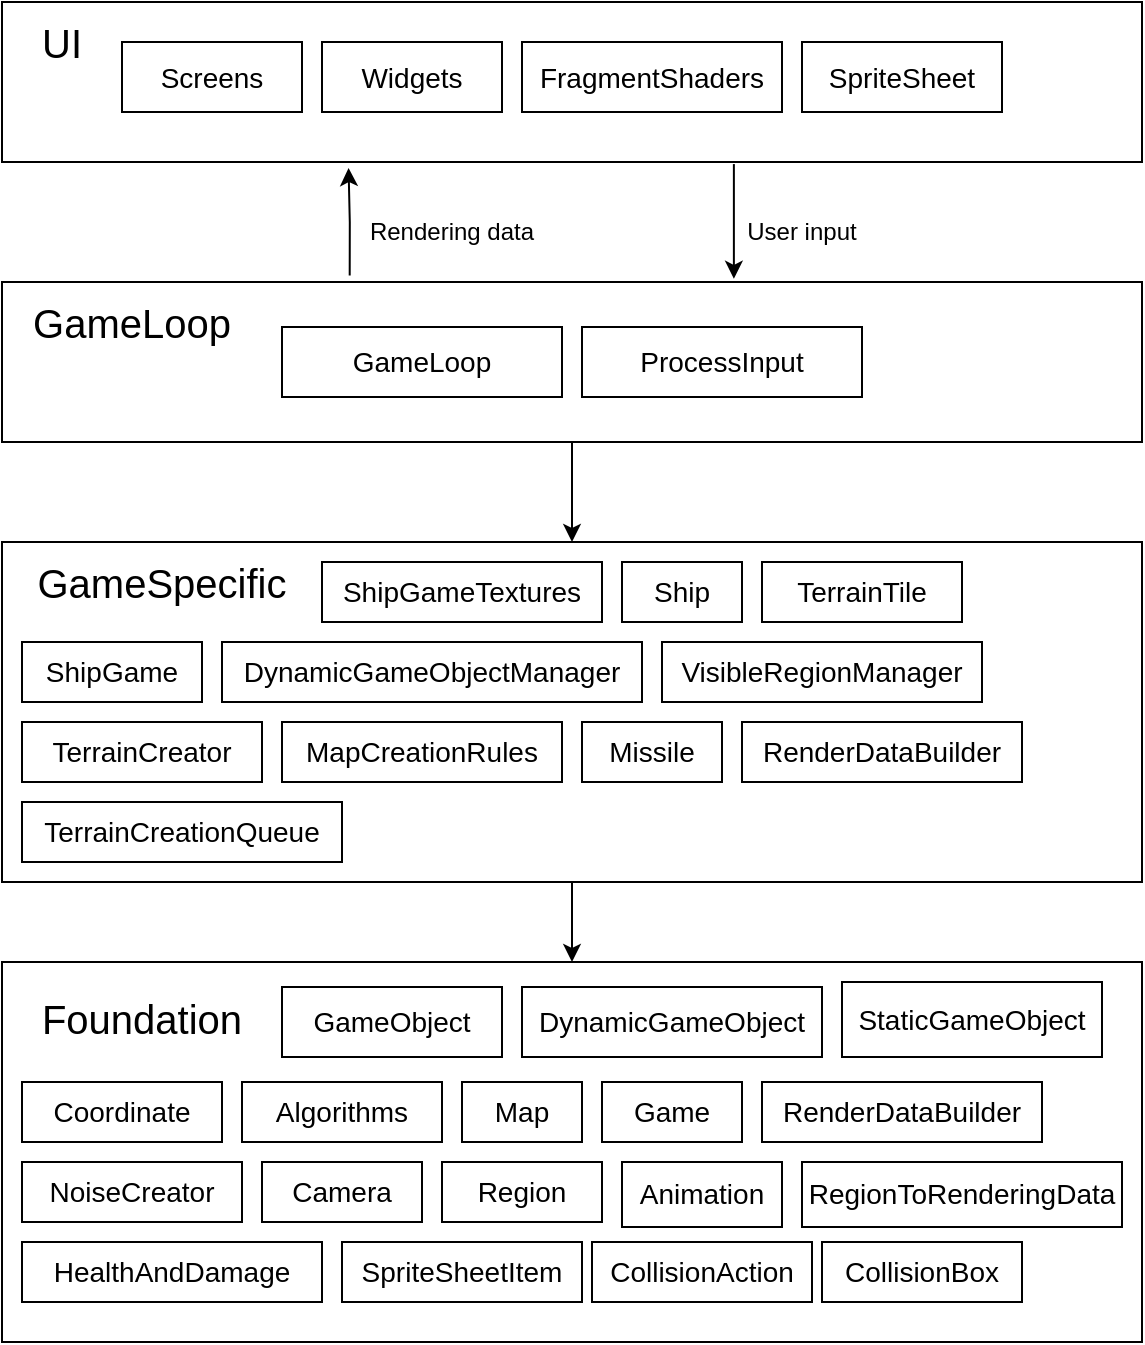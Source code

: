 <mxfile version="22.1.11" type="device">
  <diagram name="Page-1" id="yeNbnS1fe-diHzpEonQ5">
    <mxGraphModel dx="1122" dy="753" grid="1" gridSize="10" guides="1" tooltips="1" connect="1" arrows="1" fold="1" page="1" pageScale="1" pageWidth="827" pageHeight="1169" math="0" shadow="0">
      <root>
        <mxCell id="0" />
        <mxCell id="1" parent="0" />
        <mxCell id="tV-kY4EEq9-toIPVNdlh-13" style="edgeStyle=orthogonalEdgeStyle;rounded=0;orthogonalLoop=1;jettySize=auto;html=1;exitX=0.305;exitY=-0.04;exitDx=0;exitDy=0;exitPerimeter=0;entryX=0.304;entryY=1.038;entryDx=0;entryDy=0;entryPerimeter=0;" parent="1" source="tV-kY4EEq9-toIPVNdlh-10" target="tV-kY4EEq9-toIPVNdlh-9" edge="1">
          <mxGeometry relative="1" as="geometry">
            <mxPoint x="700" y="170" as="targetPoint" />
          </mxGeometry>
        </mxCell>
        <mxCell id="tV-kY4EEq9-toIPVNdlh-9" value="" style="rounded=0;whiteSpace=wrap;html=1;" parent="1" vertex="1">
          <mxGeometry x="160" y="70" width="570" height="80" as="geometry" />
        </mxCell>
        <mxCell id="tV-kY4EEq9-toIPVNdlh-14" style="edgeStyle=orthogonalEdgeStyle;rounded=0;orthogonalLoop=1;jettySize=auto;html=1;" parent="1" source="tV-kY4EEq9-toIPVNdlh-10" target="tV-kY4EEq9-toIPVNdlh-11" edge="1">
          <mxGeometry relative="1" as="geometry" />
        </mxCell>
        <mxCell id="tV-kY4EEq9-toIPVNdlh-10" value="" style="rounded=0;whiteSpace=wrap;html=1;" parent="1" vertex="1">
          <mxGeometry x="160" y="210" width="570" height="80" as="geometry" />
        </mxCell>
        <mxCell id="tV-kY4EEq9-toIPVNdlh-15" style="edgeStyle=orthogonalEdgeStyle;rounded=0;orthogonalLoop=1;jettySize=auto;html=1;" parent="1" source="tV-kY4EEq9-toIPVNdlh-11" target="tV-kY4EEq9-toIPVNdlh-12" edge="1">
          <mxGeometry relative="1" as="geometry" />
        </mxCell>
        <mxCell id="tV-kY4EEq9-toIPVNdlh-11" value="" style="rounded=0;whiteSpace=wrap;html=1;" parent="1" vertex="1">
          <mxGeometry x="160" y="340" width="570" height="170" as="geometry" />
        </mxCell>
        <mxCell id="tV-kY4EEq9-toIPVNdlh-12" value="" style="rounded=0;whiteSpace=wrap;html=1;" parent="1" vertex="1">
          <mxGeometry x="160" y="550" width="570" height="190" as="geometry" />
        </mxCell>
        <mxCell id="tV-kY4EEq9-toIPVNdlh-16" value="UI" style="text;html=1;strokeColor=none;fillColor=none;align=center;verticalAlign=middle;whiteSpace=wrap;rounded=0;fontSize=20;" parent="1" vertex="1">
          <mxGeometry x="160" y="70" width="60" height="40" as="geometry" />
        </mxCell>
        <mxCell id="tV-kY4EEq9-toIPVNdlh-19" value="GameLoop" style="text;html=1;strokeColor=none;fillColor=none;align=center;verticalAlign=middle;whiteSpace=wrap;rounded=0;fontSize=20;" parent="1" vertex="1">
          <mxGeometry x="160" y="210" width="130" height="40" as="geometry" />
        </mxCell>
        <mxCell id="tV-kY4EEq9-toIPVNdlh-21" value="GameSpecific" style="text;html=1;strokeColor=none;fillColor=none;align=center;verticalAlign=middle;whiteSpace=wrap;rounded=0;fontSize=20;" parent="1" vertex="1">
          <mxGeometry x="160" y="340" width="160" height="40" as="geometry" />
        </mxCell>
        <mxCell id="tV-kY4EEq9-toIPVNdlh-22" value="Foundation" style="text;html=1;strokeColor=none;fillColor=none;align=center;verticalAlign=middle;whiteSpace=wrap;rounded=0;fontSize=20;" parent="1" vertex="1">
          <mxGeometry x="160" y="557.5" width="140" height="40" as="geometry" />
        </mxCell>
        <mxCell id="tV-kY4EEq9-toIPVNdlh-24" value="&lt;font style=&quot;font-size: 14px;&quot;&gt;Ship&lt;/font&gt;" style="rounded=0;whiteSpace=wrap;html=1;" parent="1" vertex="1">
          <mxGeometry x="470" y="350" width="60" height="30" as="geometry" />
        </mxCell>
        <mxCell id="tV-kY4EEq9-toIPVNdlh-25" value="&lt;font style=&quot;font-size: 14px;&quot;&gt;TerrainTile&lt;/font&gt;" style="rounded=0;whiteSpace=wrap;html=1;" parent="1" vertex="1">
          <mxGeometry x="540" y="350" width="100" height="30" as="geometry" />
        </mxCell>
        <mxCell id="tV-kY4EEq9-toIPVNdlh-26" value="&lt;font style=&quot;font-size: 14px;&quot;&gt;DynamicGameObjectManager&lt;/font&gt;" style="rounded=0;whiteSpace=wrap;html=1;" parent="1" vertex="1">
          <mxGeometry x="270" y="390" width="210" height="30" as="geometry" />
        </mxCell>
        <mxCell id="tV-kY4EEq9-toIPVNdlh-27" value="&lt;span style=&quot;font-size: 14px;&quot;&gt;TerrainCreator&lt;/span&gt;" style="rounded=0;whiteSpace=wrap;html=1;" parent="1" vertex="1">
          <mxGeometry x="170" y="430" width="120" height="30" as="geometry" />
        </mxCell>
        <mxCell id="tV-kY4EEq9-toIPVNdlh-28" value="&lt;span style=&quot;font-size: 14px;&quot;&gt;MapCreationRules&lt;/span&gt;" style="rounded=0;whiteSpace=wrap;html=1;" parent="1" vertex="1">
          <mxGeometry x="300" y="430" width="140" height="30" as="geometry" />
        </mxCell>
        <mxCell id="tV-kY4EEq9-toIPVNdlh-29" value="&lt;span style=&quot;font-size: 14px;&quot;&gt;NoiseCreator&lt;/span&gt;" style="rounded=0;whiteSpace=wrap;html=1;" parent="1" vertex="1">
          <mxGeometry x="170" y="650" width="110" height="30" as="geometry" />
        </mxCell>
        <mxCell id="tV-kY4EEq9-toIPVNdlh-31" value="&lt;span style=&quot;font-size: 14px;&quot;&gt;Missile&lt;/span&gt;" style="rounded=0;whiteSpace=wrap;html=1;" parent="1" vertex="1">
          <mxGeometry x="450" y="430" width="70" height="30" as="geometry" />
        </mxCell>
        <mxCell id="tV-kY4EEq9-toIPVNdlh-32" value="&lt;span style=&quot;font-size: 14px;&quot;&gt;GameObject&lt;/span&gt;" style="rounded=0;whiteSpace=wrap;html=1;" parent="1" vertex="1">
          <mxGeometry x="300" y="562.5" width="110" height="35" as="geometry" />
        </mxCell>
        <mxCell id="tV-kY4EEq9-toIPVNdlh-33" value="&lt;span style=&quot;font-size: 14px;&quot;&gt;StaticGameObject&lt;/span&gt;" style="rounded=0;whiteSpace=wrap;html=1;" parent="1" vertex="1">
          <mxGeometry x="580" y="560" width="130" height="37.5" as="geometry" />
        </mxCell>
        <mxCell id="tV-kY4EEq9-toIPVNdlh-34" value="&lt;span style=&quot;font-size: 14px;&quot;&gt;DynamicGameObject&lt;/span&gt;" style="rounded=0;whiteSpace=wrap;html=1;" parent="1" vertex="1">
          <mxGeometry x="420" y="562.5" width="150" height="35" as="geometry" />
        </mxCell>
        <mxCell id="tV-kY4EEq9-toIPVNdlh-35" value="&lt;span style=&quot;font-size: 14px;&quot;&gt;Camera&lt;/span&gt;" style="rounded=0;whiteSpace=wrap;html=1;" parent="1" vertex="1">
          <mxGeometry x="290" y="650" width="80" height="30" as="geometry" />
        </mxCell>
        <mxCell id="tV-kY4EEq9-toIPVNdlh-37" value="&lt;span style=&quot;font-size: 14px;&quot;&gt;GameLoop&lt;/span&gt;" style="rounded=0;whiteSpace=wrap;html=1;" parent="1" vertex="1">
          <mxGeometry x="300" y="232.5" width="140" height="35" as="geometry" />
        </mxCell>
        <mxCell id="tV-kY4EEq9-toIPVNdlh-38" value="&lt;span style=&quot;font-size: 14px;&quot;&gt;ProcessInput&lt;/span&gt;" style="rounded=0;whiteSpace=wrap;html=1;" parent="1" vertex="1">
          <mxGeometry x="450" y="232.5" width="140" height="35" as="geometry" />
        </mxCell>
        <mxCell id="tV-kY4EEq9-toIPVNdlh-39" value="&lt;span style=&quot;font-size: 14px;&quot;&gt;Screens&lt;/span&gt;" style="rounded=0;whiteSpace=wrap;html=1;" parent="1" vertex="1">
          <mxGeometry x="220" y="90" width="90" height="35" as="geometry" />
        </mxCell>
        <mxCell id="tV-kY4EEq9-toIPVNdlh-40" value="&lt;span style=&quot;font-size: 14px;&quot;&gt;Widgets&lt;/span&gt;" style="rounded=0;whiteSpace=wrap;html=1;" parent="1" vertex="1">
          <mxGeometry x="320" y="90" width="90" height="35" as="geometry" />
        </mxCell>
        <mxCell id="tV-kY4EEq9-toIPVNdlh-44" value="&lt;span style=&quot;font-size: 14px;&quot;&gt;Map&lt;/span&gt;" style="rounded=0;whiteSpace=wrap;html=1;" parent="1" vertex="1">
          <mxGeometry x="390" y="610" width="60" height="30" as="geometry" />
        </mxCell>
        <mxCell id="tV-kY4EEq9-toIPVNdlh-45" value="&lt;span style=&quot;font-size: 14px;&quot;&gt;Region&lt;/span&gt;" style="rounded=0;whiteSpace=wrap;html=1;" parent="1" vertex="1">
          <mxGeometry x="380" y="650" width="80" height="30" as="geometry" />
        </mxCell>
        <mxCell id="tV-kY4EEq9-toIPVNdlh-46" value="&lt;span style=&quot;font-size: 14px;&quot;&gt;Coordinate&lt;/span&gt;" style="rounded=0;whiteSpace=wrap;html=1;" parent="1" vertex="1">
          <mxGeometry x="170" y="610" width="100" height="30" as="geometry" />
        </mxCell>
        <mxCell id="tV-kY4EEq9-toIPVNdlh-47" value="&lt;span style=&quot;font-size: 14px;&quot;&gt;Algorithms&lt;/span&gt;" style="rounded=0;whiteSpace=wrap;html=1;" parent="1" vertex="1">
          <mxGeometry x="280" y="610" width="100" height="30" as="geometry" />
        </mxCell>
        <mxCell id="tV-kY4EEq9-toIPVNdlh-48" value="&lt;span style=&quot;font-size: 14px;&quot;&gt;TerrainCreationQueue&lt;/span&gt;" style="rounded=0;whiteSpace=wrap;html=1;" parent="1" vertex="1">
          <mxGeometry x="170" y="470" width="160" height="30" as="geometry" />
        </mxCell>
        <mxCell id="tV-kY4EEq9-toIPVNdlh-49" value="&lt;span style=&quot;font-size: 14px;&quot;&gt;VisibleRegionManager&lt;/span&gt;" style="rounded=0;whiteSpace=wrap;html=1;" parent="1" vertex="1">
          <mxGeometry x="490" y="390" width="160" height="30" as="geometry" />
        </mxCell>
        <mxCell id="tV-kY4EEq9-toIPVNdlh-50" value="&lt;span style=&quot;font-size: 14px;&quot;&gt;Game&lt;/span&gt;" style="rounded=0;whiteSpace=wrap;html=1;" parent="1" vertex="1">
          <mxGeometry x="460" y="610" width="70" height="30" as="geometry" />
        </mxCell>
        <mxCell id="tV-kY4EEq9-toIPVNdlh-51" value="&lt;span style=&quot;font-size: 14px;&quot;&gt;ShipGame&lt;/span&gt;" style="rounded=0;whiteSpace=wrap;html=1;" parent="1" vertex="1">
          <mxGeometry x="170" y="390" width="90" height="30" as="geometry" />
        </mxCell>
        <mxCell id="tV-kY4EEq9-toIPVNdlh-53" value="&lt;span style=&quot;font-size: 14px;&quot;&gt;Animation&lt;/span&gt;" style="rounded=0;whiteSpace=wrap;html=1;" parent="1" vertex="1">
          <mxGeometry x="470" y="650" width="80" height="32.5" as="geometry" />
        </mxCell>
        <mxCell id="tV-kY4EEq9-toIPVNdlh-54" value="&lt;span style=&quot;font-size: 14px;&quot;&gt;HealthAndDamage&lt;/span&gt;" style="rounded=0;whiteSpace=wrap;html=1;" parent="1" vertex="1">
          <mxGeometry x="170" y="690" width="150" height="30" as="geometry" />
        </mxCell>
        <mxCell id="tV-kY4EEq9-toIPVNdlh-55" value="&lt;span style=&quot;font-size: 14px;&quot;&gt;SpriteSheetItem&lt;/span&gt;" style="rounded=0;whiteSpace=wrap;html=1;" parent="1" vertex="1">
          <mxGeometry x="330" y="690" width="120" height="30" as="geometry" />
        </mxCell>
        <mxCell id="tV-kY4EEq9-toIPVNdlh-56" value="&lt;span style=&quot;font-size: 14px;&quot;&gt;ShipGameTextures&lt;/span&gt;" style="rounded=0;whiteSpace=wrap;html=1;" parent="1" vertex="1">
          <mxGeometry x="320" y="350" width="140" height="30" as="geometry" />
        </mxCell>
        <mxCell id="tV-kY4EEq9-toIPVNdlh-57" value="&lt;span style=&quot;font-size: 14px;&quot;&gt;RegionToRenderingData&lt;/span&gt;" style="rounded=0;whiteSpace=wrap;html=1;" parent="1" vertex="1">
          <mxGeometry x="560" y="650" width="160" height="32.5" as="geometry" />
        </mxCell>
        <mxCell id="tV-kY4EEq9-toIPVNdlh-58" value="&lt;span style=&quot;font-size: 14px;&quot;&gt;RenderDataBuilder&lt;/span&gt;" style="rounded=0;whiteSpace=wrap;html=1;" parent="1" vertex="1">
          <mxGeometry x="540" y="610" width="140" height="30" as="geometry" />
        </mxCell>
        <mxCell id="tV-kY4EEq9-toIPVNdlh-59" value="&lt;span style=&quot;font-size: 14px;&quot;&gt;RenderDataBuilder&lt;/span&gt;" style="rounded=0;whiteSpace=wrap;html=1;" parent="1" vertex="1">
          <mxGeometry x="530" y="430" width="140" height="30" as="geometry" />
        </mxCell>
        <mxCell id="tV-kY4EEq9-toIPVNdlh-60" value="&lt;span style=&quot;font-size: 14px;&quot;&gt;CollisionBox&lt;/span&gt;" style="rounded=0;whiteSpace=wrap;html=1;" parent="1" vertex="1">
          <mxGeometry x="570" y="690" width="100" height="30" as="geometry" />
        </mxCell>
        <mxCell id="tV-kY4EEq9-toIPVNdlh-61" value="&lt;span style=&quot;font-size: 14px;&quot;&gt;CollisionAction&lt;/span&gt;" style="rounded=0;whiteSpace=wrap;html=1;" parent="1" vertex="1">
          <mxGeometry x="455" y="690" width="110" height="30" as="geometry" />
        </mxCell>
        <mxCell id="tV-kY4EEq9-toIPVNdlh-62" value="&lt;span style=&quot;font-size: 14px;&quot;&gt;FragmentShaders&lt;/span&gt;" style="rounded=0;whiteSpace=wrap;html=1;" parent="1" vertex="1">
          <mxGeometry x="420" y="90" width="130" height="35" as="geometry" />
        </mxCell>
        <mxCell id="tV-kY4EEq9-toIPVNdlh-63" value="&lt;span style=&quot;font-size: 14px;&quot;&gt;SpriteSheet&lt;/span&gt;" style="rounded=0;whiteSpace=wrap;html=1;" parent="1" vertex="1">
          <mxGeometry x="560" y="90" width="100" height="35" as="geometry" />
        </mxCell>
        <mxCell id="scaYx5L6oWxQG4VDq2f3-2" style="edgeStyle=orthogonalEdgeStyle;rounded=0;orthogonalLoop=1;jettySize=auto;html=1;exitX=0.642;exitY=1.013;exitDx=0;exitDy=0;exitPerimeter=0;entryX=0.642;entryY=-0.02;entryDx=0;entryDy=0;entryPerimeter=0;" parent="1" source="tV-kY4EEq9-toIPVNdlh-9" target="tV-kY4EEq9-toIPVNdlh-10" edge="1">
          <mxGeometry relative="1" as="geometry">
            <mxPoint x="455" y="160" as="sourcePoint" />
            <mxPoint x="455" y="220" as="targetPoint" />
          </mxGeometry>
        </mxCell>
        <mxCell id="VDWWaIbHt3e1AI_ciHuk-1" value="User input" style="text;html=1;strokeColor=none;fillColor=none;align=center;verticalAlign=middle;whiteSpace=wrap;rounded=0;" vertex="1" parent="1">
          <mxGeometry x="530" y="170" width="60" height="30" as="geometry" />
        </mxCell>
        <mxCell id="VDWWaIbHt3e1AI_ciHuk-2" value="Rendering data" style="text;html=1;strokeColor=none;fillColor=none;align=center;verticalAlign=middle;whiteSpace=wrap;rounded=0;" vertex="1" parent="1">
          <mxGeometry x="340" y="170" width="90" height="30" as="geometry" />
        </mxCell>
      </root>
    </mxGraphModel>
  </diagram>
</mxfile>
